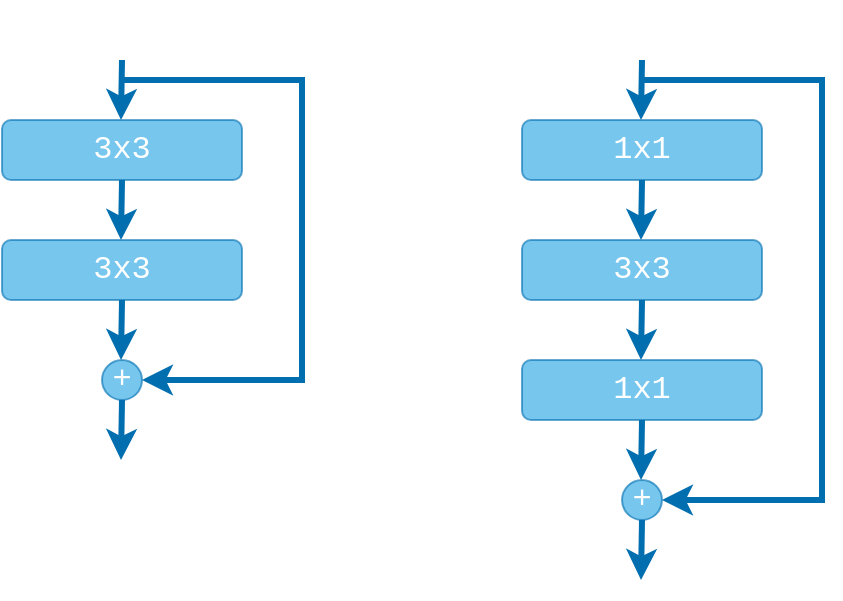 <mxfile version="21.5.2" type="device">
  <diagram name="Page-1" id="WrtmoV9ny_IJdTC_MbwY">
    <mxGraphModel dx="899" dy="519" grid="1" gridSize="10" guides="1" tooltips="1" connect="1" arrows="1" fold="1" page="1" pageScale="1" pageWidth="850" pageHeight="1100" math="0" shadow="0">
      <root>
        <mxCell id="0" />
        <mxCell id="1" parent="0" />
        <mxCell id="uwwBJBZ8vMVv8G7QtI5B-62" value="&lt;font style=&quot;font-size: 16px;&quot; face=&quot;Courier New&quot;&gt;1x1&lt;br&gt;&lt;/font&gt;" style="rounded=1;whiteSpace=wrap;html=1;opacity=60;fillColor=#1ba1e2;fontColor=#ffffff;strokeColor=#006EAF;" parent="1" vertex="1">
          <mxGeometry x="350" y="80" width="120" height="30" as="geometry" />
        </mxCell>
        <mxCell id="uwwBJBZ8vMVv8G7QtI5B-63" value="" style="endArrow=classic;html=1;rounded=0;fillColor=#1ba1e2;strokeColor=#006EAF;strokeWidth=3;" parent="1" edge="1">
          <mxGeometry width="50" height="50" relative="1" as="geometry">
            <mxPoint x="410" y="50" as="sourcePoint" />
            <mxPoint x="409.5" y="80" as="targetPoint" />
          </mxGeometry>
        </mxCell>
        <mxCell id="uwwBJBZ8vMVv8G7QtI5B-64" value="&lt;font style=&quot;font-size: 16px;&quot; face=&quot;Courier New&quot;&gt;3x3&lt;br&gt;&lt;/font&gt;" style="rounded=1;whiteSpace=wrap;html=1;opacity=60;fillColor=#1ba1e2;fontColor=#ffffff;strokeColor=#006EAF;" parent="1" vertex="1">
          <mxGeometry x="350" y="140" width="120" height="30" as="geometry" />
        </mxCell>
        <mxCell id="uwwBJBZ8vMVv8G7QtI5B-65" value="" style="endArrow=classic;html=1;rounded=0;fillColor=#1ba1e2;strokeColor=#006EAF;strokeWidth=3;" parent="1" edge="1">
          <mxGeometry width="50" height="50" relative="1" as="geometry">
            <mxPoint x="410" y="110" as="sourcePoint" />
            <mxPoint x="409.5" y="140" as="targetPoint" />
          </mxGeometry>
        </mxCell>
        <mxCell id="uwwBJBZ8vMVv8G7QtI5B-66" value="&lt;font style=&quot;font-size: 16px;&quot; face=&quot;Courier New&quot;&gt;1x1&lt;br&gt;&lt;/font&gt;" style="rounded=1;whiteSpace=wrap;html=1;opacity=60;fillColor=#1ba1e2;fontColor=#ffffff;strokeColor=#006EAF;" parent="1" vertex="1">
          <mxGeometry x="350" y="200" width="120" height="30" as="geometry" />
        </mxCell>
        <mxCell id="uwwBJBZ8vMVv8G7QtI5B-67" value="" style="endArrow=classic;html=1;rounded=0;fillColor=#1ba1e2;strokeColor=#006EAF;strokeWidth=3;" parent="1" edge="1">
          <mxGeometry width="50" height="50" relative="1" as="geometry">
            <mxPoint x="410" y="170" as="sourcePoint" />
            <mxPoint x="409.5" y="200" as="targetPoint" />
          </mxGeometry>
        </mxCell>
        <mxCell id="uwwBJBZ8vMVv8G7QtI5B-69" value="" style="endArrow=classic;html=1;rounded=0;fillColor=#1ba1e2;strokeColor=#006EAF;strokeWidth=3;" parent="1" edge="1">
          <mxGeometry width="50" height="50" relative="1" as="geometry">
            <mxPoint x="410" y="230" as="sourcePoint" />
            <mxPoint x="409.5" y="260" as="targetPoint" />
          </mxGeometry>
        </mxCell>
        <mxCell id="uwwBJBZ8vMVv8G7QtI5B-73" value="&lt;font style=&quot;font-size: 16px;&quot; face=&quot;Courier New&quot;&gt;x&lt;/font&gt;" style="text;html=1;strokeColor=none;fillColor=none;align=center;verticalAlign=middle;whiteSpace=wrap;rounded=0;fontColor=#FFFFFF;" parent="1" vertex="1">
          <mxGeometry x="380" y="20" width="60" height="30" as="geometry" />
        </mxCell>
        <mxCell id="uwwBJBZ8vMVv8G7QtI5B-75" value="&lt;font style=&quot;font-size: 16px;&quot; face=&quot;Courier New&quot;&gt;+&lt;/font&gt;" style="ellipse;whiteSpace=wrap;html=1;aspect=fixed;fillColor=#1ba1e2;fontColor=#ffffff;strokeColor=#006EAF;opacity=60;" parent="1" vertex="1">
          <mxGeometry x="400" y="260" width="20" height="20" as="geometry" />
        </mxCell>
        <mxCell id="uwwBJBZ8vMVv8G7QtI5B-77" value="" style="endArrow=classic;html=1;rounded=0;fillColor=#1ba1e2;strokeColor=#006EAF;strokeWidth=3;" parent="1" edge="1">
          <mxGeometry width="50" height="50" relative="1" as="geometry">
            <mxPoint x="410" y="280" as="sourcePoint" />
            <mxPoint x="409.5" y="310" as="targetPoint" />
          </mxGeometry>
        </mxCell>
        <mxCell id="uwwBJBZ8vMVv8G7QtI5B-84" value="&lt;font style=&quot;font-size: 16px;&quot; face=&quot;Courier New&quot;&gt;C&lt;sub&gt;in&lt;/sub&gt;&lt;/font&gt;" style="text;html=1;strokeColor=none;fillColor=none;align=center;verticalAlign=middle;whiteSpace=wrap;rounded=0;fontColor=#FFFFFF;" parent="1" vertex="1">
          <mxGeometry x="350" y="50" width="60" height="30" as="geometry" />
        </mxCell>
        <mxCell id="uwwBJBZ8vMVv8G7QtI5B-85" value="&lt;font style=&quot;font-size: 16px;&quot; face=&quot;Courier New&quot;&gt;C&lt;sub&gt;red&lt;/sub&gt;&lt;/font&gt;" style="text;html=1;strokeColor=none;fillColor=none;align=center;verticalAlign=middle;whiteSpace=wrap;rounded=0;fontColor=#FFFFFF;" parent="1" vertex="1">
          <mxGeometry x="350" y="110" width="60" height="30" as="geometry" />
        </mxCell>
        <mxCell id="uwwBJBZ8vMVv8G7QtI5B-86" value="&lt;font style=&quot;font-size: 16px;&quot; face=&quot;Courier New&quot;&gt;C&lt;sub&gt;red&lt;/sub&gt;&lt;/font&gt;" style="text;html=1;strokeColor=none;fillColor=none;align=center;verticalAlign=middle;whiteSpace=wrap;rounded=0;fontColor=#FFFFFF;" parent="1" vertex="1">
          <mxGeometry x="350" y="170" width="60" height="30" as="geometry" />
        </mxCell>
        <mxCell id="uwwBJBZ8vMVv8G7QtI5B-87" value="&lt;font style=&quot;font-size: 16px;&quot; face=&quot;Courier New&quot;&gt;C&lt;sub&gt;in&lt;/sub&gt;&lt;/font&gt;" style="text;html=1;strokeColor=none;fillColor=none;align=center;verticalAlign=middle;whiteSpace=wrap;rounded=0;fontColor=#FFFFFF;" parent="1" vertex="1">
          <mxGeometry x="350" y="230" width="60" height="30" as="geometry" />
        </mxCell>
        <mxCell id="uwwBJBZ8vMVv8G7QtI5B-88" value="&lt;font style=&quot;font-size: 16px;&quot; face=&quot;Courier New&quot;&gt;3x3&lt;br&gt;&lt;/font&gt;" style="rounded=1;whiteSpace=wrap;html=1;opacity=60;fillColor=#1ba1e2;fontColor=#ffffff;strokeColor=#006EAF;" parent="1" vertex="1">
          <mxGeometry x="90" y="80" width="120" height="30" as="geometry" />
        </mxCell>
        <mxCell id="uwwBJBZ8vMVv8G7QtI5B-89" value="" style="endArrow=classic;html=1;rounded=0;fillColor=#1ba1e2;strokeColor=#006EAF;strokeWidth=3;" parent="1" edge="1">
          <mxGeometry width="50" height="50" relative="1" as="geometry">
            <mxPoint x="150" y="50" as="sourcePoint" />
            <mxPoint x="149.5" y="80" as="targetPoint" />
          </mxGeometry>
        </mxCell>
        <mxCell id="uwwBJBZ8vMVv8G7QtI5B-90" value="&lt;font style=&quot;font-size: 16px;&quot; face=&quot;Courier New&quot;&gt;3x3&lt;br&gt;&lt;/font&gt;" style="rounded=1;whiteSpace=wrap;html=1;opacity=60;fillColor=#1ba1e2;fontColor=#ffffff;strokeColor=#006EAF;" parent="1" vertex="1">
          <mxGeometry x="90" y="140" width="120" height="30" as="geometry" />
        </mxCell>
        <mxCell id="uwwBJBZ8vMVv8G7QtI5B-91" value="" style="endArrow=classic;html=1;rounded=0;fillColor=#1ba1e2;strokeColor=#006EAF;strokeWidth=3;" parent="1" edge="1">
          <mxGeometry width="50" height="50" relative="1" as="geometry">
            <mxPoint x="150" y="110" as="sourcePoint" />
            <mxPoint x="149.5" y="140" as="targetPoint" />
          </mxGeometry>
        </mxCell>
        <mxCell id="uwwBJBZ8vMVv8G7QtI5B-93" value="" style="endArrow=classic;html=1;rounded=0;fillColor=#1ba1e2;strokeColor=#006EAF;strokeWidth=3;" parent="1" edge="1">
          <mxGeometry width="50" height="50" relative="1" as="geometry">
            <mxPoint x="150" y="170" as="sourcePoint" />
            <mxPoint x="149.5" y="200" as="targetPoint" />
          </mxGeometry>
        </mxCell>
        <mxCell id="uwwBJBZ8vMVv8G7QtI5B-95" value="&lt;font style=&quot;font-size: 16px;&quot; face=&quot;Courier New&quot;&gt;x&lt;/font&gt;" style="text;html=1;strokeColor=none;fillColor=none;align=center;verticalAlign=middle;whiteSpace=wrap;rounded=0;fontColor=#FFFFFF;" parent="1" vertex="1">
          <mxGeometry x="120" y="20" width="60" height="30" as="geometry" />
        </mxCell>
        <mxCell id="uwwBJBZ8vMVv8G7QtI5B-97" value="&lt;font style=&quot;font-size: 16px;&quot; face=&quot;Courier New&quot;&gt;+&lt;/font&gt;" style="ellipse;whiteSpace=wrap;html=1;aspect=fixed;fillColor=#1ba1e2;fontColor=#ffffff;strokeColor=#006EAF;opacity=60;" parent="1" vertex="1">
          <mxGeometry x="140" y="200" width="20" height="20" as="geometry" />
        </mxCell>
        <mxCell id="uwwBJBZ8vMVv8G7QtI5B-98" value="" style="endArrow=classic;html=1;rounded=0;fillColor=#1ba1e2;strokeColor=#006EAF;strokeWidth=3;" parent="1" edge="1">
          <mxGeometry width="50" height="50" relative="1" as="geometry">
            <mxPoint x="150" y="220" as="sourcePoint" />
            <mxPoint x="149.5" y="250" as="targetPoint" />
          </mxGeometry>
        </mxCell>
        <mxCell id="uwwBJBZ8vMVv8G7QtI5B-99" value="&lt;font style=&quot;font-size: 16px;&quot; face=&quot;Courier New&quot;&gt;C&lt;sub&gt;in&lt;/sub&gt;&lt;/font&gt;" style="text;html=1;strokeColor=none;fillColor=none;align=center;verticalAlign=middle;whiteSpace=wrap;rounded=0;fontColor=#FFFFFF;" parent="1" vertex="1">
          <mxGeometry x="90" y="50" width="60" height="30" as="geometry" />
        </mxCell>
        <mxCell id="uwwBJBZ8vMVv8G7QtI5B-101" value="&lt;font style=&quot;font-size: 16px;&quot; face=&quot;Courier New&quot;&gt;C&lt;sub&gt;in&lt;/sub&gt;&lt;/font&gt;" style="text;html=1;strokeColor=none;fillColor=none;align=center;verticalAlign=middle;whiteSpace=wrap;rounded=0;fontColor=#FFFFFF;" parent="1" vertex="1">
          <mxGeometry x="90" y="170" width="60" height="30" as="geometry" />
        </mxCell>
        <mxCell id="uwwBJBZ8vMVv8G7QtI5B-103" value="&lt;font style=&quot;font-size: 16px;&quot; face=&quot;Courier New&quot;&gt;C&lt;/font&gt;" style="text;html=1;strokeColor=none;fillColor=none;align=center;verticalAlign=middle;whiteSpace=wrap;rounded=0;fontColor=#FFFFFF;" parent="1" vertex="1">
          <mxGeometry x="90" y="110" width="60" height="30" as="geometry" />
        </mxCell>
        <mxCell id="uGLiEtxfueaO757Q-Wy1-1" value="" style="endArrow=classic;html=1;rounded=0;fillColor=#1ba1e2;strokeColor=#006EAF;strokeWidth=3;entryX=1;entryY=0.5;entryDx=0;entryDy=0;" edge="1" parent="1" target="uwwBJBZ8vMVv8G7QtI5B-97">
          <mxGeometry width="50" height="50" relative="1" as="geometry">
            <mxPoint x="150" y="60" as="sourcePoint" />
            <mxPoint x="160" y="450" as="targetPoint" />
            <Array as="points">
              <mxPoint x="240" y="60" />
              <mxPoint x="240" y="210" />
            </Array>
          </mxGeometry>
        </mxCell>
        <mxCell id="uGLiEtxfueaO757Q-Wy1-2" value="" style="endArrow=classic;html=1;rounded=0;fillColor=#1ba1e2;strokeColor=#006EAF;strokeWidth=3;entryX=1;entryY=0.5;entryDx=0;entryDy=0;" edge="1" parent="1" target="uwwBJBZ8vMVv8G7QtI5B-75">
          <mxGeometry width="50" height="50" relative="1" as="geometry">
            <mxPoint x="410" y="60" as="sourcePoint" />
            <mxPoint x="420" y="210" as="targetPoint" />
            <Array as="points">
              <mxPoint x="500" y="60" />
              <mxPoint x="500" y="270" />
            </Array>
          </mxGeometry>
        </mxCell>
      </root>
    </mxGraphModel>
  </diagram>
</mxfile>
